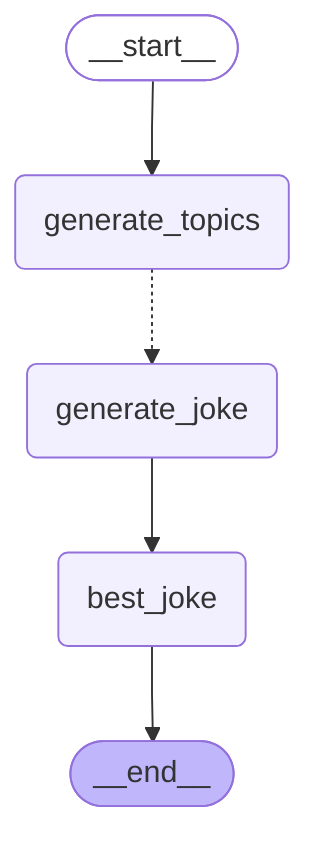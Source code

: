---
config:
  flowchart:
    curve: linear
---
graph TD;
	__start__([<p>__start__</p>]):::first
	generate_topics(generate_topics)
	generate_joke(generate_joke)
	best_joke(best_joke)
	__end__([<p>__end__</p>]):::last
	__start__ --> generate_topics;
	best_joke --> __end__;
	generate_joke --> best_joke;
	generate_topics -.-> generate_joke;
	classDef default fill:#f2f0ff,line-height:1.2
	classDef first fill-opacity:0
	classDef last fill:#bfb6fc